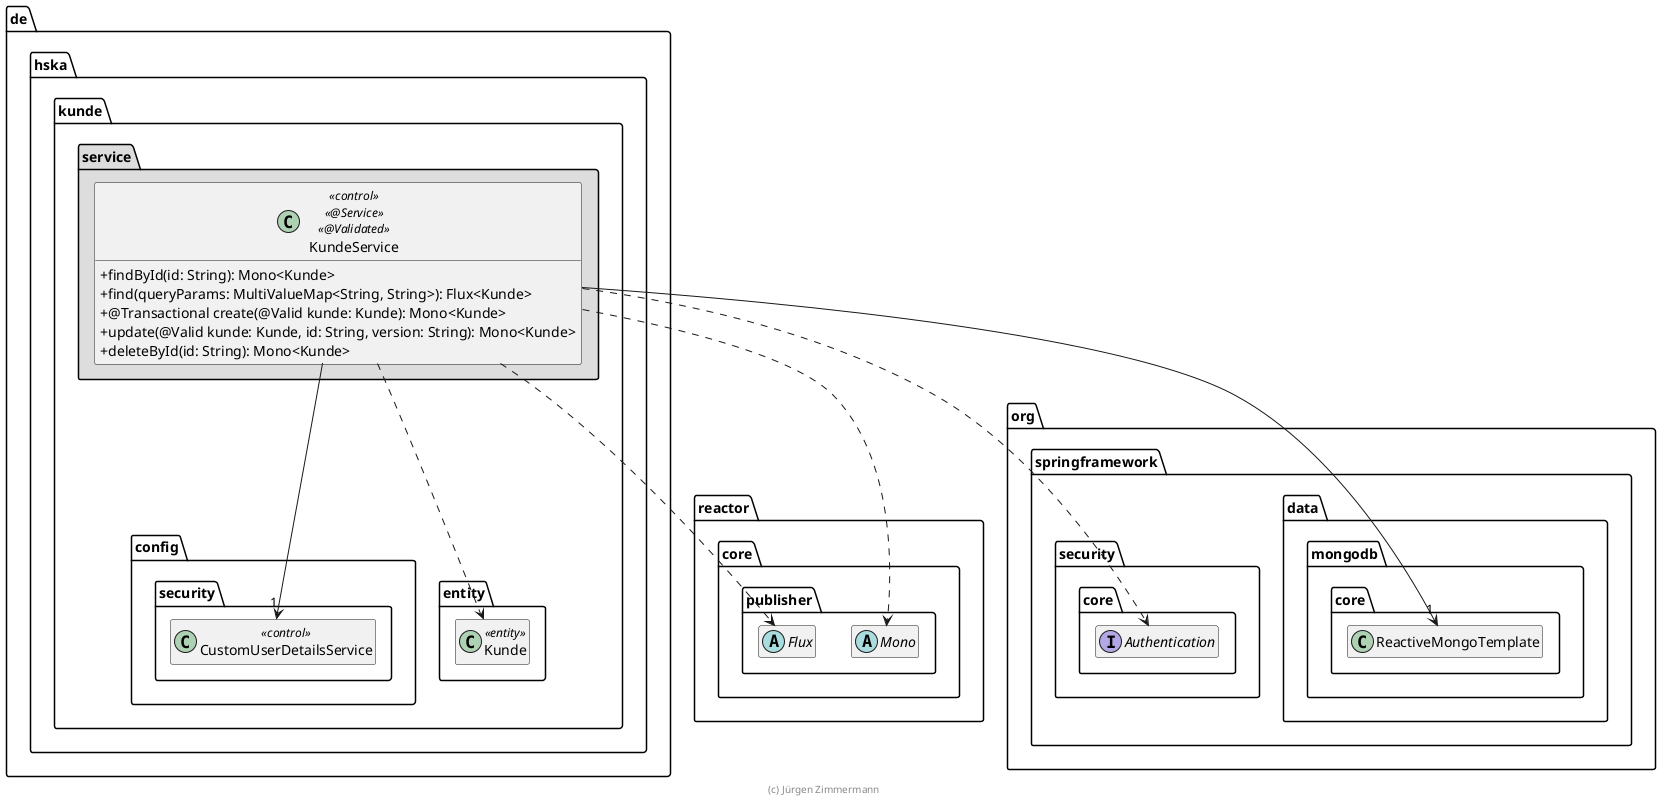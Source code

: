 @startuml
skinparam classAttributeIconSize 0
skinparam componentStyle uml2

package reactor.core.publisher {
    abstract class Mono {
    }

    abstract class Flux {
    }
}

package org.springframework {
    package data.mongodb.core {
        class ReactiveMongoTemplate {
        }
    }

    package security.core {
        interface Authentication {
        }
    }
}

package de.hska.kunde {
    package config.security {
        class CustomUserDetailsService << control >> {
        }
    }

    package entity {
        class Kunde << entity >> {
        }
    }

    package service #DDDDDD {
        KundeService --> "1" CustomUserDetailsService
        KundeService --> "1" ReactiveMongoTemplate
        KundeService ..> Kunde
        KundeService ..> Flux
        KundeService ..> Mono
        KundeService ..> Authentication

        class KundeService << control >> << @Service >> << @Validated >> {
            + findById(id: String): Mono<Kunde>
            + find(queryParams: MultiValueMap<String, String>): Flux<Kunde>
            + @Transactional create(@Valid kunde: Kunde): Mono<Kunde>
            + update(@Valid kunde: Kunde, id: String, version: String): Mono<Kunde>
            + deleteById(id: String): Mono<Kunde>
        }
    }
}

hide empty members
hide empty methods
hide empty fields

footer (c) Jürgen Zimmermann

@enduml

